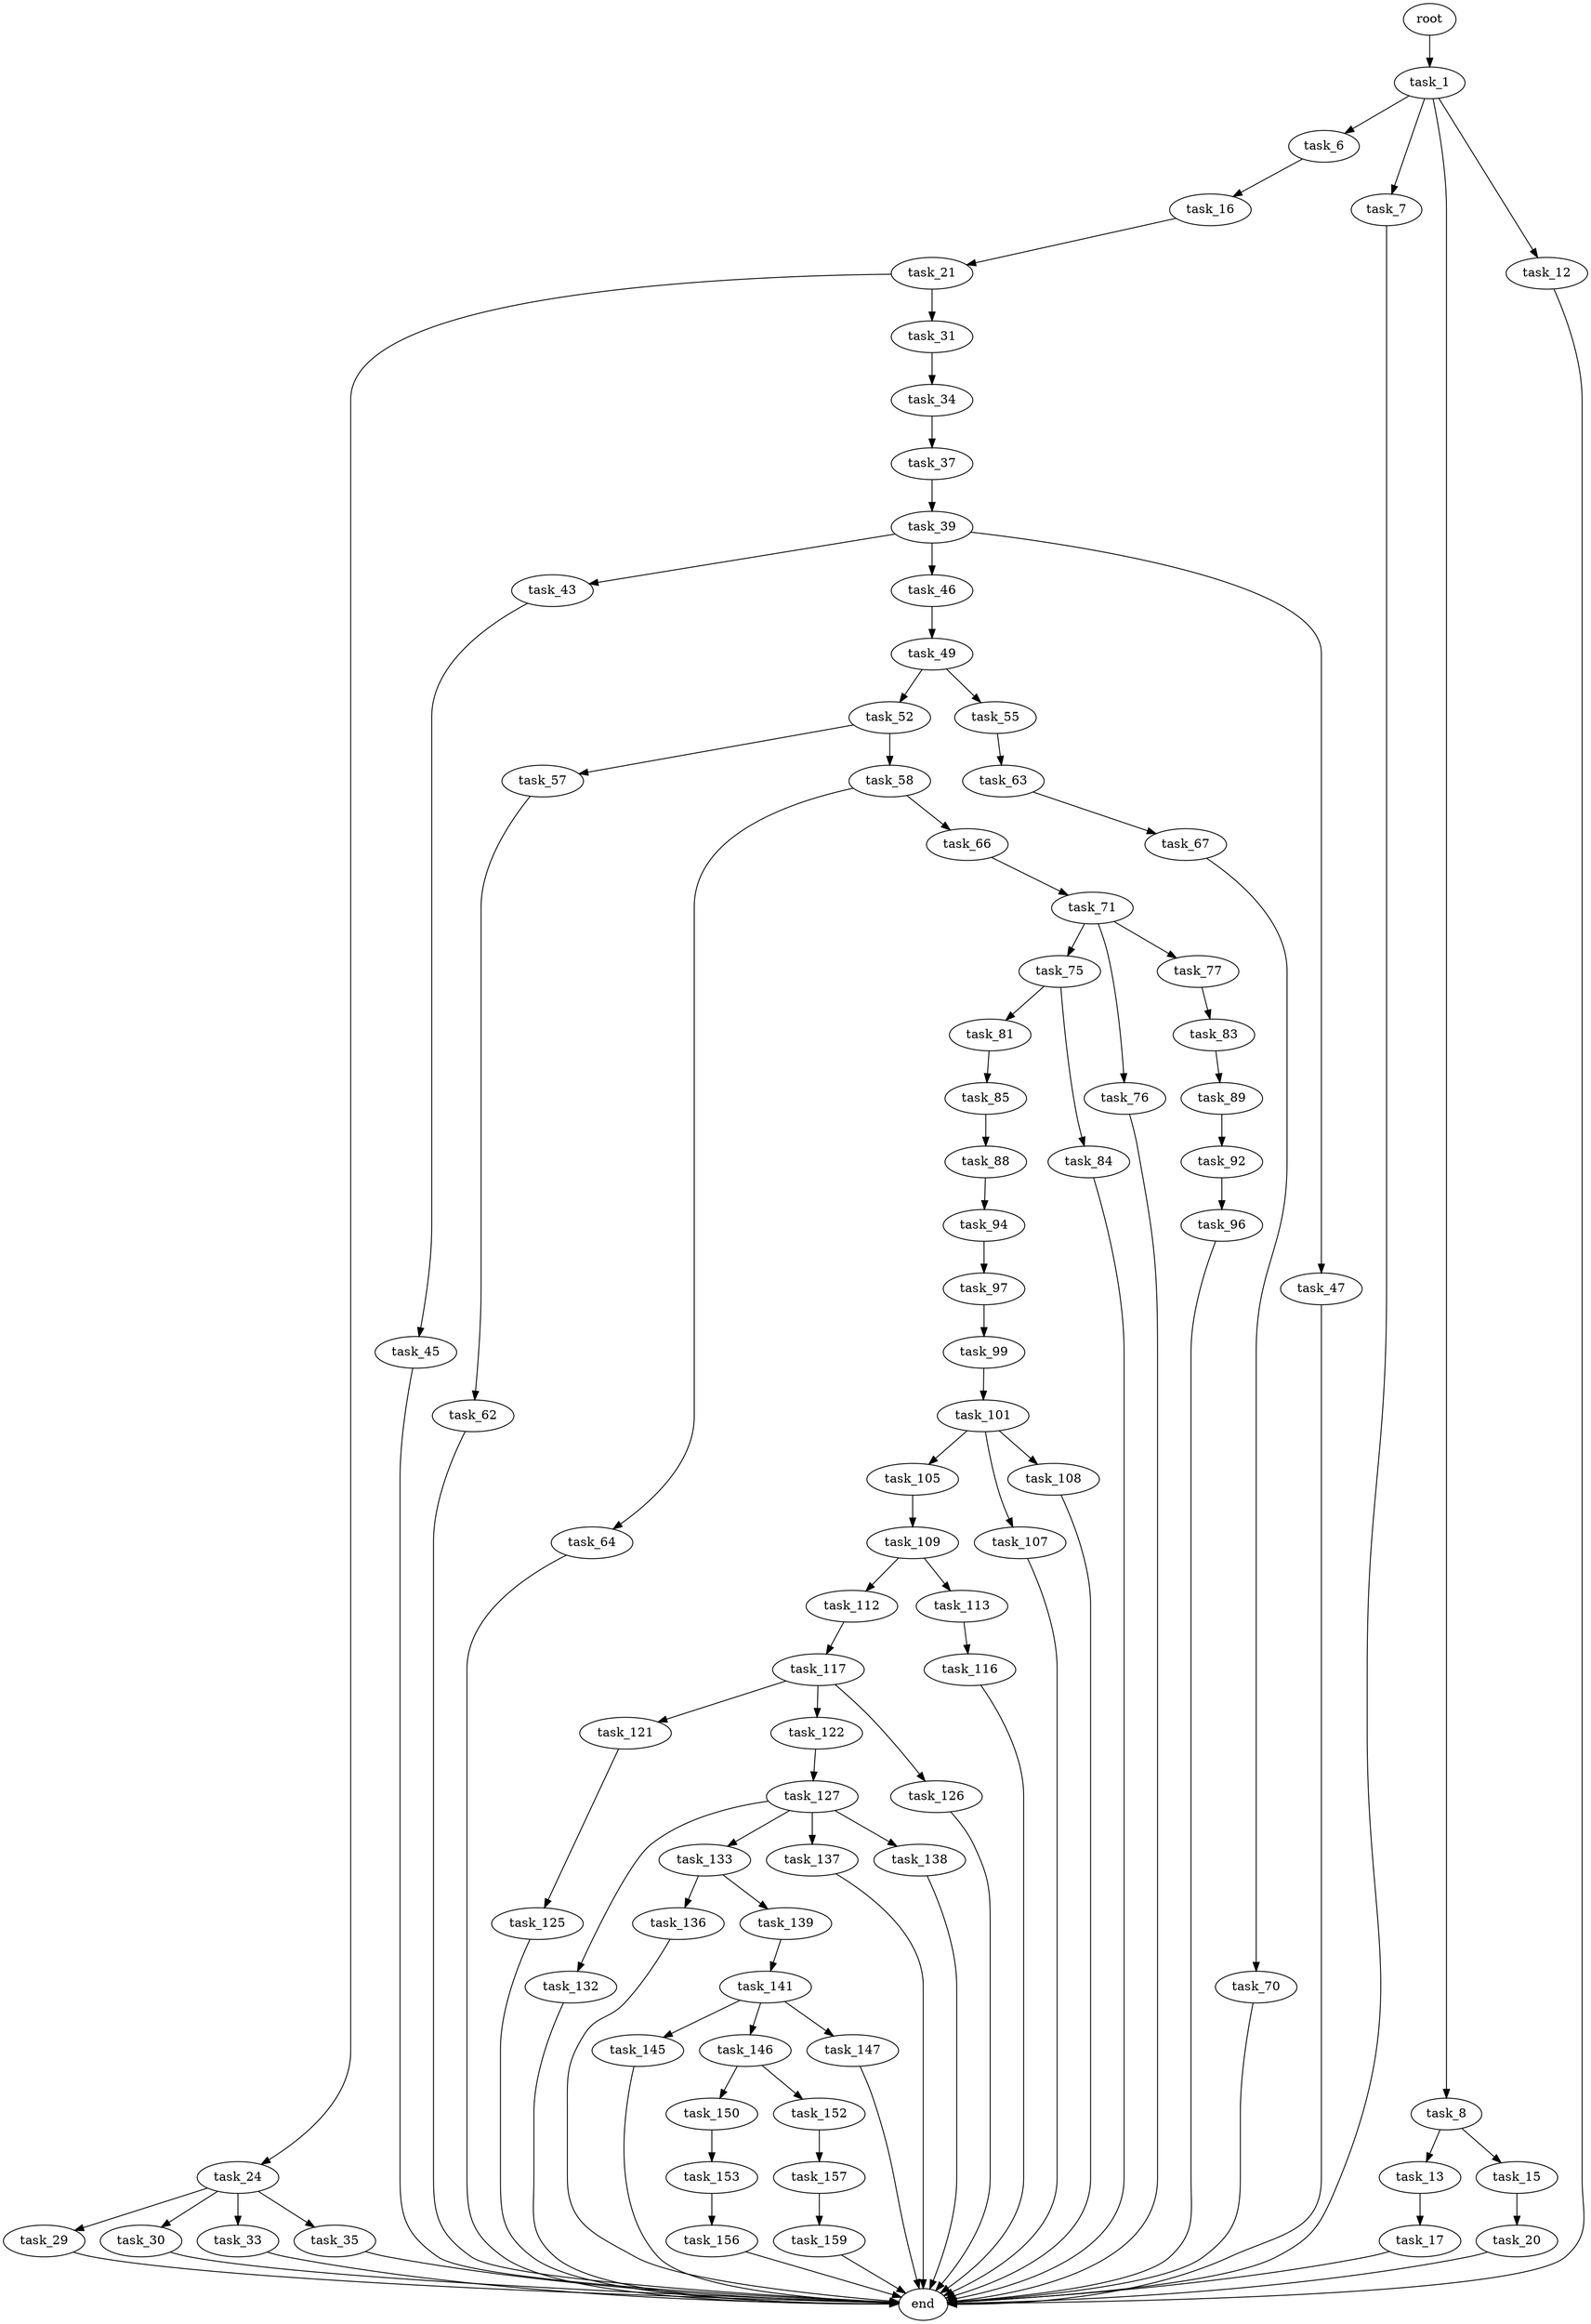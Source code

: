 digraph G {
  root [size="0.000000"];
  task_1 [size="277609319757.000000"];
  task_6 [size="549755813888.000000"];
  task_7 [size="914991167248.000000"];
  task_8 [size="549755813888.000000"];
  task_12 [size="10387771114.000000"];
  task_16 [size="70985123187.000000"];
  end [size="0.000000"];
  task_13 [size="75133613425.000000"];
  task_15 [size="140857099008.000000"];
  task_17 [size="13876051488.000000"];
  task_20 [size="231928233984.000000"];
  task_21 [size="778716336.000000"];
  task_24 [size="134217728000.000000"];
  task_31 [size="160058682276.000000"];
  task_29 [size="28991029248.000000"];
  task_30 [size="68719476736.000000"];
  task_33 [size="1805751183.000000"];
  task_35 [size="15585127870.000000"];
  task_34 [size="972022827497.000000"];
  task_37 [size="13884095211.000000"];
  task_39 [size="68719476736.000000"];
  task_43 [size="8589934592.000000"];
  task_46 [size="88932947050.000000"];
  task_47 [size="45434041485.000000"];
  task_45 [size="3271405107.000000"];
  task_49 [size="68719476736.000000"];
  task_52 [size="782757789696.000000"];
  task_55 [size="28991029248.000000"];
  task_57 [size="743385845391.000000"];
  task_58 [size="4471227545.000000"];
  task_63 [size="564155483.000000"];
  task_62 [size="1073741824000.000000"];
  task_64 [size="15484758981.000000"];
  task_66 [size="549755813888.000000"];
  task_67 [size="2209765167.000000"];
  task_71 [size="30726687844.000000"];
  task_70 [size="110040560556.000000"];
  task_75 [size="12154348988.000000"];
  task_76 [size="782757789696.000000"];
  task_77 [size="272809296756.000000"];
  task_81 [size="231928233984.000000"];
  task_84 [size="4909424748.000000"];
  task_83 [size="31018385268.000000"];
  task_85 [size="1801355791.000000"];
  task_89 [size="2103828772.000000"];
  task_88 [size="368293445632.000000"];
  task_94 [size="76629492021.000000"];
  task_92 [size="64512078743.000000"];
  task_96 [size="368293445632.000000"];
  task_97 [size="68719476736.000000"];
  task_99 [size="8853063618.000000"];
  task_101 [size="27672566081.000000"];
  task_105 [size="231928233984.000000"];
  task_107 [size="267969459552.000000"];
  task_108 [size="38025387549.000000"];
  task_109 [size="68719476736.000000"];
  task_112 [size="231928233984.000000"];
  task_113 [size="18859426226.000000"];
  task_117 [size="18121455019.000000"];
  task_116 [size="68719476736.000000"];
  task_121 [size="199448039304.000000"];
  task_122 [size="26181081588.000000"];
  task_126 [size="431322276156.000000"];
  task_125 [size="151272727638.000000"];
  task_127 [size="1073741824000.000000"];
  task_132 [size="16810211170.000000"];
  task_133 [size="360723350697.000000"];
  task_137 [size="549755813888.000000"];
  task_138 [size="3057216202.000000"];
  task_136 [size="8589934592.000000"];
  task_139 [size="402949466968.000000"];
  task_141 [size="549755813888.000000"];
  task_145 [size="134217728000.000000"];
  task_146 [size="1336412909971.000000"];
  task_147 [size="549755813888.000000"];
  task_150 [size="152662731780.000000"];
  task_152 [size="28991029248.000000"];
  task_153 [size="1769985201.000000"];
  task_157 [size="534333618687.000000"];
  task_156 [size="9213834860.000000"];
  task_159 [size="231928233984.000000"];

  root -> task_1 [size="1.000000"];
  task_1 -> task_6 [size="209715200.000000"];
  task_1 -> task_7 [size="209715200.000000"];
  task_1 -> task_8 [size="209715200.000000"];
  task_1 -> task_12 [size="209715200.000000"];
  task_6 -> task_16 [size="536870912.000000"];
  task_7 -> end [size="1.000000"];
  task_8 -> task_13 [size="536870912.000000"];
  task_8 -> task_15 [size="536870912.000000"];
  task_12 -> end [size="1.000000"];
  task_16 -> task_21 [size="75497472.000000"];
  task_13 -> task_17 [size="75497472.000000"];
  task_15 -> task_20 [size="134217728.000000"];
  task_17 -> end [size="1.000000"];
  task_20 -> end [size="1.000000"];
  task_21 -> task_24 [size="33554432.000000"];
  task_21 -> task_31 [size="33554432.000000"];
  task_24 -> task_29 [size="209715200.000000"];
  task_24 -> task_30 [size="209715200.000000"];
  task_24 -> task_33 [size="209715200.000000"];
  task_24 -> task_35 [size="209715200.000000"];
  task_31 -> task_34 [size="134217728.000000"];
  task_29 -> end [size="1.000000"];
  task_30 -> end [size="1.000000"];
  task_33 -> end [size="1.000000"];
  task_35 -> end [size="1.000000"];
  task_34 -> task_37 [size="679477248.000000"];
  task_37 -> task_39 [size="33554432.000000"];
  task_39 -> task_43 [size="134217728.000000"];
  task_39 -> task_46 [size="134217728.000000"];
  task_39 -> task_47 [size="134217728.000000"];
  task_43 -> task_45 [size="33554432.000000"];
  task_46 -> task_49 [size="75497472.000000"];
  task_47 -> end [size="1.000000"];
  task_45 -> end [size="1.000000"];
  task_49 -> task_52 [size="134217728.000000"];
  task_49 -> task_55 [size="134217728.000000"];
  task_52 -> task_57 [size="679477248.000000"];
  task_52 -> task_58 [size="679477248.000000"];
  task_55 -> task_63 [size="75497472.000000"];
  task_57 -> task_62 [size="679477248.000000"];
  task_58 -> task_64 [size="134217728.000000"];
  task_58 -> task_66 [size="134217728.000000"];
  task_63 -> task_67 [size="33554432.000000"];
  task_62 -> end [size="1.000000"];
  task_64 -> end [size="1.000000"];
  task_66 -> task_71 [size="536870912.000000"];
  task_67 -> task_70 [size="134217728.000000"];
  task_71 -> task_75 [size="33554432.000000"];
  task_71 -> task_76 [size="33554432.000000"];
  task_71 -> task_77 [size="33554432.000000"];
  task_70 -> end [size="1.000000"];
  task_75 -> task_81 [size="838860800.000000"];
  task_75 -> task_84 [size="838860800.000000"];
  task_76 -> end [size="1.000000"];
  task_77 -> task_83 [size="411041792.000000"];
  task_81 -> task_85 [size="301989888.000000"];
  task_84 -> end [size="1.000000"];
  task_83 -> task_89 [size="134217728.000000"];
  task_85 -> task_88 [size="33554432.000000"];
  task_89 -> task_92 [size="209715200.000000"];
  task_88 -> task_94 [size="411041792.000000"];
  task_94 -> task_97 [size="75497472.000000"];
  task_92 -> task_96 [size="209715200.000000"];
  task_96 -> end [size="1.000000"];
  task_97 -> task_99 [size="134217728.000000"];
  task_99 -> task_101 [size="411041792.000000"];
  task_101 -> task_105 [size="838860800.000000"];
  task_101 -> task_107 [size="838860800.000000"];
  task_101 -> task_108 [size="838860800.000000"];
  task_105 -> task_109 [size="301989888.000000"];
  task_107 -> end [size="1.000000"];
  task_108 -> end [size="1.000000"];
  task_109 -> task_112 [size="134217728.000000"];
  task_109 -> task_113 [size="134217728.000000"];
  task_112 -> task_117 [size="301989888.000000"];
  task_113 -> task_116 [size="33554432.000000"];
  task_117 -> task_121 [size="838860800.000000"];
  task_117 -> task_122 [size="838860800.000000"];
  task_117 -> task_126 [size="838860800.000000"];
  task_116 -> end [size="1.000000"];
  task_121 -> task_125 [size="134217728.000000"];
  task_122 -> task_127 [size="536870912.000000"];
  task_126 -> end [size="1.000000"];
  task_125 -> end [size="1.000000"];
  task_127 -> task_132 [size="838860800.000000"];
  task_127 -> task_133 [size="838860800.000000"];
  task_127 -> task_137 [size="838860800.000000"];
  task_127 -> task_138 [size="838860800.000000"];
  task_132 -> end [size="1.000000"];
  task_133 -> task_136 [size="301989888.000000"];
  task_133 -> task_139 [size="301989888.000000"];
  task_137 -> end [size="1.000000"];
  task_138 -> end [size="1.000000"];
  task_136 -> end [size="1.000000"];
  task_139 -> task_141 [size="679477248.000000"];
  task_141 -> task_145 [size="536870912.000000"];
  task_141 -> task_146 [size="536870912.000000"];
  task_141 -> task_147 [size="536870912.000000"];
  task_145 -> end [size="1.000000"];
  task_146 -> task_150 [size="838860800.000000"];
  task_146 -> task_152 [size="838860800.000000"];
  task_147 -> end [size="1.000000"];
  task_150 -> task_153 [size="536870912.000000"];
  task_152 -> task_157 [size="75497472.000000"];
  task_153 -> task_156 [size="33554432.000000"];
  task_157 -> task_159 [size="838860800.000000"];
  task_156 -> end [size="1.000000"];
  task_159 -> end [size="1.000000"];
}
